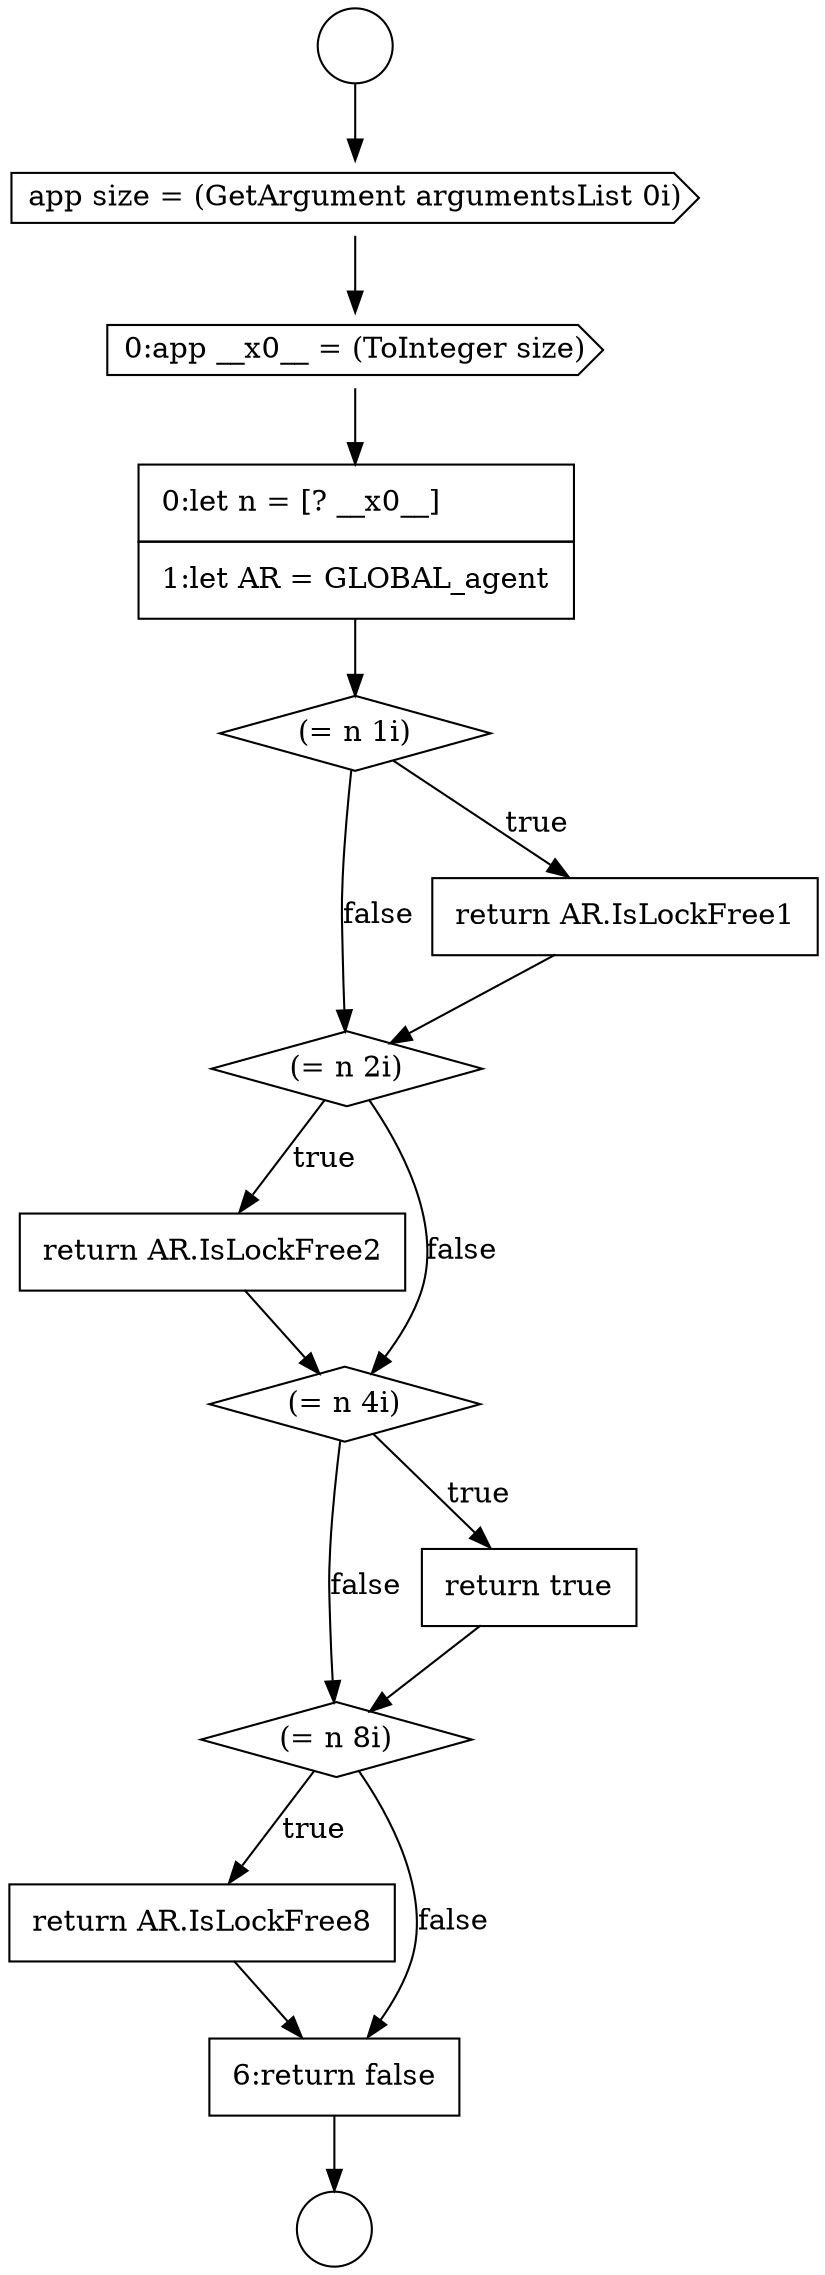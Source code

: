 digraph {
  node17446 [shape=none, margin=0, label=<<font color="black">
    <table border="0" cellborder="1" cellspacing="0" cellpadding="10">
      <tr><td align="left">0:let n = [? __x0__]</td></tr>
      <tr><td align="left">1:let AR = GLOBAL_agent</td></tr>
    </table>
  </font>> color="black" fillcolor="white" style=filled]
  node17449 [shape=diamond, label=<<font color="black">(= n 2i)</font>> color="black" fillcolor="white" style=filled]
  node17453 [shape=diamond, label=<<font color="black">(= n 8i)</font>> color="black" fillcolor="white" style=filled]
  node17442 [shape=circle label=" " color="black" fillcolor="white" style=filled]
  node17445 [shape=cds, label=<<font color="black">0:app __x0__ = (ToInteger size)</font>> color="black" fillcolor="white" style=filled]
  node17450 [shape=none, margin=0, label=<<font color="black">
    <table border="0" cellborder="1" cellspacing="0" cellpadding="10">
      <tr><td align="left">return AR.IsLockFree2</td></tr>
    </table>
  </font>> color="black" fillcolor="white" style=filled]
  node17454 [shape=none, margin=0, label=<<font color="black">
    <table border="0" cellborder="1" cellspacing="0" cellpadding="10">
      <tr><td align="left">return AR.IsLockFree8</td></tr>
    </table>
  </font>> color="black" fillcolor="white" style=filled]
  node17451 [shape=diamond, label=<<font color="black">(= n 4i)</font>> color="black" fillcolor="white" style=filled]
  node17448 [shape=none, margin=0, label=<<font color="black">
    <table border="0" cellborder="1" cellspacing="0" cellpadding="10">
      <tr><td align="left">return AR.IsLockFree1</td></tr>
    </table>
  </font>> color="black" fillcolor="white" style=filled]
  node17444 [shape=cds, label=<<font color="black">app size = (GetArgument argumentsList 0i)</font>> color="black" fillcolor="white" style=filled]
  node17455 [shape=none, margin=0, label=<<font color="black">
    <table border="0" cellborder="1" cellspacing="0" cellpadding="10">
      <tr><td align="left">6:return false</td></tr>
    </table>
  </font>> color="black" fillcolor="white" style=filled]
  node17452 [shape=none, margin=0, label=<<font color="black">
    <table border="0" cellborder="1" cellspacing="0" cellpadding="10">
      <tr><td align="left">return true</td></tr>
    </table>
  </font>> color="black" fillcolor="white" style=filled]
  node17447 [shape=diamond, label=<<font color="black">(= n 1i)</font>> color="black" fillcolor="white" style=filled]
  node17443 [shape=circle label=" " color="black" fillcolor="white" style=filled]
  node17444 -> node17445 [ color="black"]
  node17448 -> node17449 [ color="black"]
  node17455 -> node17443 [ color="black"]
  node17445 -> node17446 [ color="black"]
  node17446 -> node17447 [ color="black"]
  node17450 -> node17451 [ color="black"]
  node17453 -> node17454 [label=<<font color="black">true</font>> color="black"]
  node17453 -> node17455 [label=<<font color="black">false</font>> color="black"]
  node17442 -> node17444 [ color="black"]
  node17452 -> node17453 [ color="black"]
  node17447 -> node17448 [label=<<font color="black">true</font>> color="black"]
  node17447 -> node17449 [label=<<font color="black">false</font>> color="black"]
  node17454 -> node17455 [ color="black"]
  node17451 -> node17452 [label=<<font color="black">true</font>> color="black"]
  node17451 -> node17453 [label=<<font color="black">false</font>> color="black"]
  node17449 -> node17450 [label=<<font color="black">true</font>> color="black"]
  node17449 -> node17451 [label=<<font color="black">false</font>> color="black"]
}
